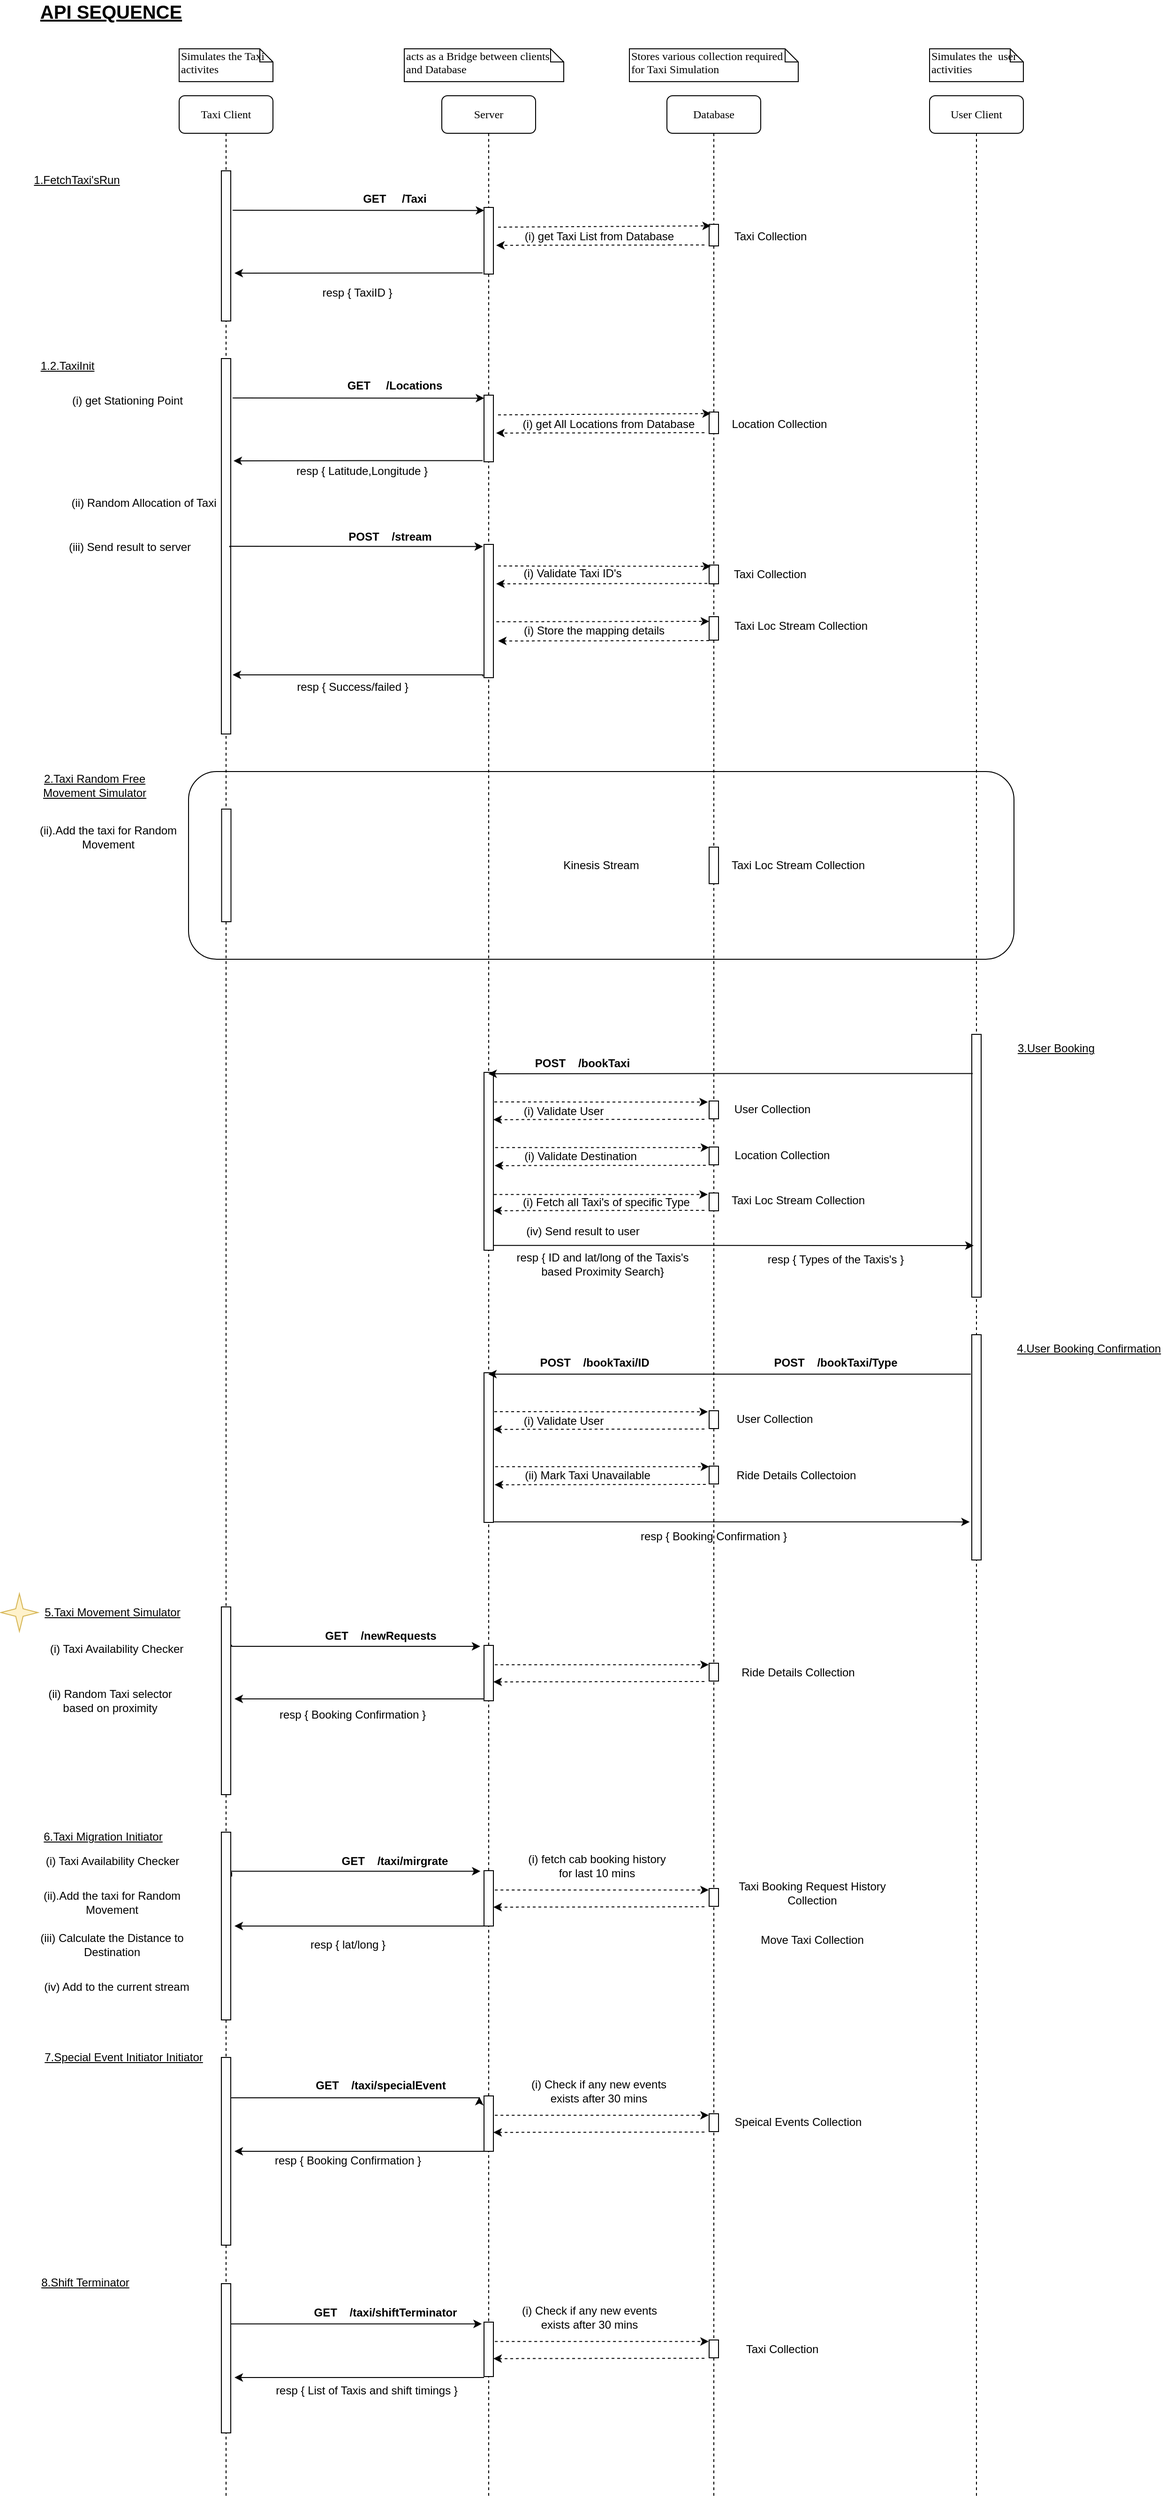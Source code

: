 <mxfile version="14.9.6" type="device"><diagram name="Page-1" id="13e1069c-82ec-6db2-03f1-153e76fe0fe0"><mxGraphModel dx="1753" dy="766" grid="1" gridSize="10" guides="1" tooltips="1" connect="1" arrows="1" fold="1" page="1" pageScale="1" pageWidth="1920" pageHeight="1200" background="none" math="0" shadow="0"><root><mxCell id="0"/><mxCell id="1" parent="0"/><mxCell id="StnTi1TBYFfnd7cMDcRf-30" value="Kinesis Stream" style="rounded=1;whiteSpace=wrap;html=1;" vertex="1" parent="1"><mxGeometry x="200" y="840" width="880" height="200" as="geometry"/></mxCell><mxCell id="7baba1c4bc27f4b0-2" value="Server" style="shape=umlLifeline;perimeter=lifelinePerimeter;whiteSpace=wrap;html=1;container=1;collapsible=0;recursiveResize=0;outlineConnect=0;rounded=1;shadow=0;comic=0;labelBackgroundColor=none;strokeWidth=1;fontFamily=Verdana;fontSize=12;align=center;" parent="1" vertex="1"><mxGeometry x="470" y="120" width="100" height="2560" as="geometry"/></mxCell><mxCell id="7baba1c4bc27f4b0-10" value="" style="html=1;points=[];perimeter=orthogonalPerimeter;rounded=0;shadow=0;comic=0;labelBackgroundColor=none;strokeWidth=1;fontFamily=Verdana;fontSize=12;align=center;" parent="7baba1c4bc27f4b0-2" vertex="1"><mxGeometry x="45" y="119" width="10" height="71" as="geometry"/></mxCell><mxCell id="7baba1c4bc27f4b0-3" value="User Client" style="shape=umlLifeline;perimeter=lifelinePerimeter;whiteSpace=wrap;html=1;container=1;collapsible=0;recursiveResize=0;outlineConnect=0;rounded=1;shadow=0;comic=0;labelBackgroundColor=none;strokeWidth=1;fontFamily=Verdana;fontSize=12;align=center;" parent="1" vertex="1"><mxGeometry x="990" y="120" width="100" height="2560" as="geometry"/></mxCell><mxCell id="7baba1c4bc27f4b0-13" value="" style="html=1;points=[];perimeter=orthogonalPerimeter;rounded=0;shadow=0;comic=0;labelBackgroundColor=none;strokeWidth=1;fontFamily=Verdana;fontSize=12;align=center;" parent="7baba1c4bc27f4b0-3" vertex="1"><mxGeometry x="45" y="1000" width="10" height="280" as="geometry"/></mxCell><mxCell id="7baba1c4bc27f4b0-8" value="Taxi Client" style="shape=umlLifeline;perimeter=lifelinePerimeter;whiteSpace=wrap;html=1;container=1;collapsible=0;recursiveResize=0;outlineConnect=0;rounded=1;shadow=0;comic=0;labelBackgroundColor=none;strokeWidth=1;fontFamily=Verdana;fontSize=12;align=center;" parent="1" vertex="1"><mxGeometry x="190" y="120" width="100" height="2560" as="geometry"/></mxCell><mxCell id="7baba1c4bc27f4b0-9" value="" style="html=1;points=[];perimeter=orthogonalPerimeter;rounded=0;shadow=0;comic=0;labelBackgroundColor=none;strokeWidth=1;fontFamily=Verdana;fontSize=12;align=center;" parent="7baba1c4bc27f4b0-8" vertex="1"><mxGeometry x="45" y="80" width="10" height="160" as="geometry"/></mxCell><mxCell id="tMMM_avJAQkE-YeCym6O-34" value="" style="html=1;points=[];perimeter=orthogonalPerimeter;rounded=0;shadow=0;comic=0;labelBackgroundColor=none;strokeWidth=1;fontFamily=Verdana;fontSize=12;align=center;" parent="7baba1c4bc27f4b0-8" vertex="1"><mxGeometry x="45" y="280" width="10" height="400" as="geometry"/></mxCell><mxCell id="7baba1c4bc27f4b0-40" value="Simulates the Taxi activites" style="shape=note;whiteSpace=wrap;html=1;size=14;verticalAlign=top;align=left;spacingTop=-6;rounded=0;shadow=0;comic=0;labelBackgroundColor=none;strokeWidth=1;fontFamily=Verdana;fontSize=12" parent="1" vertex="1"><mxGeometry x="190" y="70" width="100" height="35" as="geometry"/></mxCell><mxCell id="7baba1c4bc27f4b0-41" value="acts as a Bridge between clients and Database" style="shape=note;whiteSpace=wrap;html=1;size=14;verticalAlign=top;align=left;spacingTop=-6;rounded=0;shadow=0;comic=0;labelBackgroundColor=none;strokeWidth=1;fontFamily=Verdana;fontSize=12" parent="1" vertex="1"><mxGeometry x="430" y="70" width="170" height="35" as="geometry"/></mxCell><mxCell id="7baba1c4bc27f4b0-42" value="Simulates the&amp;nbsp; user activities" style="shape=note;whiteSpace=wrap;html=1;size=14;verticalAlign=top;align=left;spacingTop=-6;rounded=0;shadow=0;comic=0;labelBackgroundColor=none;strokeWidth=1;fontFamily=Verdana;fontSize=12" parent="1" vertex="1"><mxGeometry x="990" y="70" width="100" height="35" as="geometry"/></mxCell><mxCell id="tMMM_avJAQkE-YeCym6O-5" value="Database" style="shape=umlLifeline;perimeter=lifelinePerimeter;whiteSpace=wrap;html=1;container=1;collapsible=0;recursiveResize=0;outlineConnect=0;rounded=1;shadow=0;comic=0;labelBackgroundColor=none;strokeWidth=1;fontFamily=Verdana;fontSize=12;align=center;" parent="1" vertex="1"><mxGeometry x="710" y="120" width="100" height="2560" as="geometry"/></mxCell><mxCell id="tMMM_avJAQkE-YeCym6O-6" value="" style="html=1;points=[];perimeter=orthogonalPerimeter;rounded=0;shadow=0;comic=0;labelBackgroundColor=none;strokeWidth=1;fontFamily=Verdana;fontSize=12;align=center;" parent="tMMM_avJAQkE-YeCym6O-5" vertex="1"><mxGeometry x="45" y="137" width="10" height="23" as="geometry"/></mxCell><mxCell id="tMMM_avJAQkE-YeCym6O-7" value="Stores various collection required for Taxi Simulation" style="shape=note;whiteSpace=wrap;html=1;size=14;verticalAlign=top;align=left;spacingTop=-6;rounded=0;shadow=0;comic=0;labelBackgroundColor=none;strokeWidth=1;fontFamily=Verdana;fontSize=12" parent="1" vertex="1"><mxGeometry x="670" y="70" width="180" height="35" as="geometry"/></mxCell><mxCell id="tMMM_avJAQkE-YeCym6O-10" value="5.Taxi Movement Simulator" style="text;html=1;strokeColor=none;fillColor=none;align=center;verticalAlign=middle;whiteSpace=wrap;rounded=0;fontStyle=4" parent="1" vertex="1"><mxGeometry x="39.25" y="1721" width="160" height="30" as="geometry"/></mxCell><mxCell id="tMMM_avJAQkE-YeCym6O-11" value="3.User Booking" style="text;html=1;strokeColor=none;fillColor=none;align=center;verticalAlign=middle;whiteSpace=wrap;rounded=0;fontStyle=4" parent="1" vertex="1"><mxGeometry x="1080" y="1120" width="90" height="30" as="geometry"/></mxCell><mxCell id="tMMM_avJAQkE-YeCym6O-13" value="(ii).Add the taxi for Random Movement" style="text;html=1;strokeColor=none;fillColor=none;align=center;verticalAlign=middle;whiteSpace=wrap;rounded=0;" parent="1" vertex="1"><mxGeometry x="39.25" y="2030" width="158.5" height="30" as="geometry"/></mxCell><mxCell id="tMMM_avJAQkE-YeCym6O-14" value="6.Taxi Migration Initiator" style="text;html=1;strokeColor=none;fillColor=none;align=center;verticalAlign=middle;whiteSpace=wrap;rounded=0;fontStyle=4" parent="1" vertex="1"><mxGeometry x="29.37" y="1960" width="160" height="30" as="geometry"/></mxCell><mxCell id="tMMM_avJAQkE-YeCym6O-9" value="1.FetchTaxi'sRun" style="text;html=1;strokeColor=none;fillColor=none;align=center;verticalAlign=middle;whiteSpace=wrap;rounded=0;fontStyle=4" parent="1" vertex="1"><mxGeometry x="40.5" y="200" width="80" height="20" as="geometry"/></mxCell><mxCell id="tMMM_avJAQkE-YeCym6O-17" style="edgeStyle=orthogonalEdgeStyle;rounded=0;orthogonalLoop=1;jettySize=auto;html=1;entryX=0.02;entryY=0.043;entryDx=0;entryDy=0;entryPerimeter=0;" parent="1" edge="1"><mxGeometry relative="1" as="geometry"><mxPoint x="247" y="242" as="sourcePoint"/><mxPoint x="515.2" y="242.203" as="targetPoint"/><Array as="points"><mxPoint x="247" y="242"/></Array></mxGeometry></mxCell><mxCell id="tMMM_avJAQkE-YeCym6O-26" value="&lt;b&gt;GET&lt;/b&gt;&amp;nbsp; &amp;nbsp; &amp;nbsp;&lt;b&gt;/Taxi&lt;/b&gt;" style="text;html=1;strokeColor=none;fillColor=none;align=center;verticalAlign=middle;whiteSpace=wrap;rounded=0;dashed=1;" parent="1" vertex="1"><mxGeometry x="360" y="220" width="120" height="20" as="geometry"/></mxCell><mxCell id="tMMM_avJAQkE-YeCym6O-27" value="" style="endArrow=classic;html=1;entryX=0.18;entryY=0.07;entryDx=0;entryDy=0;entryPerimeter=0;dashed=1;" parent="1" target="tMMM_avJAQkE-YeCym6O-6" edge="1"><mxGeometry width="50" height="50" relative="1" as="geometry"><mxPoint x="530" y="260" as="sourcePoint"/><mxPoint x="550" y="224" as="targetPoint"/></mxGeometry></mxCell><mxCell id="tMMM_avJAQkE-YeCym6O-28" value="" style="endArrow=classic;html=1;dashed=1;entryX=1.3;entryY=0.671;entryDx=0;entryDy=0;entryPerimeter=0;" parent="1" edge="1"><mxGeometry width="50" height="50" relative="1" as="geometry"><mxPoint x="750" y="279" as="sourcePoint"/><mxPoint x="528" y="279.351" as="targetPoint"/></mxGeometry></mxCell><mxCell id="tMMM_avJAQkE-YeCym6O-29" style="edgeStyle=orthogonalEdgeStyle;rounded=0;orthogonalLoop=1;jettySize=auto;html=1;exitX=-0.14;exitY=0.982;exitDx=0;exitDy=0;exitPerimeter=0;" parent="1" source="7baba1c4bc27f4b0-10" edge="1"><mxGeometry relative="1" as="geometry"><mxPoint x="508" y="358" as="sourcePoint"/><mxPoint x="249" y="309" as="targetPoint"/><Array as="points"><mxPoint x="249" y="309"/></Array></mxGeometry></mxCell><mxCell id="tMMM_avJAQkE-YeCym6O-30" value="resp { TaxiID }" style="text;html=1;strokeColor=none;fillColor=none;align=center;verticalAlign=middle;whiteSpace=wrap;rounded=0;dashed=1;" parent="1" vertex="1"><mxGeometry x="310" y="320" width="140" height="20" as="geometry"/></mxCell><mxCell id="tMMM_avJAQkE-YeCym6O-31" value="(i) get Taxi List from Database" style="text;html=1;strokeColor=none;fillColor=none;align=center;verticalAlign=middle;whiteSpace=wrap;rounded=0;dashed=1;" parent="1" vertex="1"><mxGeometry x="552.5" y="260" width="170" height="20" as="geometry"/></mxCell><mxCell id="tMMM_avJAQkE-YeCym6O-32" value="Taxi Collection" style="text;html=1;strokeColor=none;fillColor=none;align=center;verticalAlign=middle;whiteSpace=wrap;rounded=0;dashed=1;" parent="1" vertex="1"><mxGeometry x="778" y="260" width="85" height="20" as="geometry"/></mxCell><mxCell id="tMMM_avJAQkE-YeCym6O-33" value="" style="html=1;points=[];perimeter=orthogonalPerimeter;rounded=0;shadow=0;comic=0;labelBackgroundColor=none;strokeWidth=1;fontFamily=Verdana;fontSize=12;align=center;fontStyle=0" parent="1" vertex="1"><mxGeometry x="515" y="439" width="10" height="71" as="geometry"/></mxCell><mxCell id="tMMM_avJAQkE-YeCym6O-35" value="" style="html=1;points=[];perimeter=orthogonalPerimeter;rounded=0;shadow=0;comic=0;labelBackgroundColor=none;strokeWidth=1;fontFamily=Verdana;fontSize=12;align=center;fontStyle=0" parent="1" vertex="1"><mxGeometry x="755" y="457" width="10" height="23" as="geometry"/></mxCell><mxCell id="tMMM_avJAQkE-YeCym6O-36" value="1.2.TaxiInit" style="text;html=1;strokeColor=none;fillColor=none;align=center;verticalAlign=middle;whiteSpace=wrap;rounded=0;fontStyle=4" parent="1" vertex="1"><mxGeometry x="40.5" y="400" width="60" height="15" as="geometry"/></mxCell><mxCell id="tMMM_avJAQkE-YeCym6O-37" style="edgeStyle=orthogonalEdgeStyle;rounded=0;orthogonalLoop=1;jettySize=auto;html=1;entryX=0.02;entryY=0.043;entryDx=0;entryDy=0;entryPerimeter=0;fontStyle=0" parent="1" edge="1"><mxGeometry relative="1" as="geometry"><mxPoint x="247" y="442" as="sourcePoint"/><mxPoint x="515.2" y="442.203" as="targetPoint"/><Array as="points"><mxPoint x="247" y="442"/></Array></mxGeometry></mxCell><mxCell id="tMMM_avJAQkE-YeCym6O-38" value="&lt;b&gt;GET&lt;/b&gt;&amp;nbsp; &amp;nbsp; &amp;nbsp;&lt;b&gt;/Locations&lt;/b&gt;" style="text;html=1;strokeColor=none;fillColor=none;align=center;verticalAlign=middle;whiteSpace=wrap;rounded=0;dashed=1;fontStyle=0" parent="1" vertex="1"><mxGeometry x="360" y="419" width="120" height="20" as="geometry"/></mxCell><mxCell id="tMMM_avJAQkE-YeCym6O-39" value="" style="endArrow=classic;html=1;entryX=0.18;entryY=0.07;entryDx=0;entryDy=0;entryPerimeter=0;dashed=1;fontStyle=0" parent="1" target="tMMM_avJAQkE-YeCym6O-35" edge="1"><mxGeometry width="50" height="50" relative="1" as="geometry"><mxPoint x="530" y="460" as="sourcePoint"/><mxPoint x="550" y="424" as="targetPoint"/></mxGeometry></mxCell><mxCell id="tMMM_avJAQkE-YeCym6O-40" value="" style="endArrow=classic;html=1;dashed=1;entryX=1.3;entryY=0.671;entryDx=0;entryDy=0;entryPerimeter=0;fontStyle=0" parent="1" edge="1"><mxGeometry width="50" height="50" relative="1" as="geometry"><mxPoint x="750" y="479" as="sourcePoint"/><mxPoint x="528.0" y="479.351" as="targetPoint"/></mxGeometry></mxCell><mxCell id="tMMM_avJAQkE-YeCym6O-41" style="edgeStyle=orthogonalEdgeStyle;rounded=0;orthogonalLoop=1;jettySize=auto;html=1;exitX=-0.14;exitY=0.982;exitDx=0;exitDy=0;exitPerimeter=0;fontStyle=0" parent="1" source="tMMM_avJAQkE-YeCym6O-33" edge="1"><mxGeometry relative="1" as="geometry"><mxPoint x="508" y="558" as="sourcePoint"/><mxPoint x="248" y="509" as="targetPoint"/><Array as="points"/></mxGeometry></mxCell><mxCell id="tMMM_avJAQkE-YeCym6O-42" value="resp { Latitude,Longitude }" style="text;html=1;strokeColor=none;fillColor=none;align=center;verticalAlign=middle;whiteSpace=wrap;rounded=0;dashed=1;fontStyle=0" parent="1" vertex="1"><mxGeometry x="310" y="510" width="150" height="20" as="geometry"/></mxCell><mxCell id="tMMM_avJAQkE-YeCym6O-43" value="(i) get All Locations from Database" style="text;html=1;strokeColor=none;fillColor=none;align=center;verticalAlign=middle;whiteSpace=wrap;rounded=0;dashed=1;fontStyle=0" parent="1" vertex="1"><mxGeometry x="552.5" y="460" width="190" height="20" as="geometry"/></mxCell><mxCell id="tMMM_avJAQkE-YeCym6O-44" value="Location Collection" style="text;html=1;strokeColor=none;fillColor=none;align=center;verticalAlign=middle;whiteSpace=wrap;rounded=0;dashed=1;" parent="1" vertex="1"><mxGeometry x="775" y="460" width="110" height="20" as="geometry"/></mxCell><mxCell id="tMMM_avJAQkE-YeCym6O-45" value="(i) get Stationing Point" style="text;html=1;strokeColor=none;fillColor=none;align=center;verticalAlign=middle;whiteSpace=wrap;rounded=0;" parent="1" vertex="1"><mxGeometry x="70.25" y="430" width="130" height="30" as="geometry"/></mxCell><mxCell id="tMMM_avJAQkE-YeCym6O-46" value="(ii) Random Allocation of Taxi" style="text;html=1;strokeColor=none;fillColor=none;align=center;verticalAlign=middle;whiteSpace=wrap;rounded=0;" parent="1" vertex="1"><mxGeometry x="70.25" y="538.5" width="165" height="30" as="geometry"/></mxCell><mxCell id="tMMM_avJAQkE-YeCym6O-47" value="(iii) Send result to server" style="text;html=1;strokeColor=none;fillColor=none;align=center;verticalAlign=middle;whiteSpace=wrap;rounded=0;" parent="1" vertex="1"><mxGeometry x="70.25" y="588.5" width="135.25" height="25" as="geometry"/></mxCell><mxCell id="tMMM_avJAQkE-YeCym6O-55" value="" style="html=1;points=[];perimeter=orthogonalPerimeter;rounded=0;shadow=0;comic=0;labelBackgroundColor=none;strokeWidth=1;fontFamily=Verdana;fontSize=12;align=center;fontStyle=0" parent="1" vertex="1"><mxGeometry x="515" y="598" width="10" height="142" as="geometry"/></mxCell><mxCell id="tMMM_avJAQkE-YeCym6O-56" value="" style="html=1;points=[];perimeter=orthogonalPerimeter;rounded=0;shadow=0;comic=0;labelBackgroundColor=none;strokeWidth=1;fontFamily=Verdana;fontSize=12;align=center;fontStyle=0" parent="1" vertex="1"><mxGeometry x="755" y="620" width="10" height="20" as="geometry"/></mxCell><mxCell id="tMMM_avJAQkE-YeCym6O-57" style="edgeStyle=orthogonalEdgeStyle;rounded=0;orthogonalLoop=1;jettySize=auto;html=1;entryX=-0.11;entryY=0.016;entryDx=0;entryDy=0;entryPerimeter=0;fontStyle=0;" parent="1" target="tMMM_avJAQkE-YeCym6O-55" edge="1"><mxGeometry relative="1" as="geometry"><mxPoint x="244" y="601" as="sourcePoint"/><mxPoint x="525.2" y="582.203" as="targetPoint"/><Array as="points"><mxPoint x="257" y="600"/><mxPoint x="514" y="600"/></Array></mxGeometry></mxCell><mxCell id="tMMM_avJAQkE-YeCym6O-58" value="&lt;b&gt;POST&lt;/b&gt;&amp;nbsp; &amp;nbsp;&amp;nbsp;&lt;b&gt;/stream&lt;/b&gt;" style="text;html=1;strokeColor=none;fillColor=none;align=center;verticalAlign=middle;whiteSpace=wrap;rounded=0;dashed=1;fontStyle=0" parent="1" vertex="1"><mxGeometry x="350" y="580" width="130" height="20" as="geometry"/></mxCell><mxCell id="tMMM_avJAQkE-YeCym6O-59" value="" style="endArrow=classic;html=1;entryX=0.18;entryY=0.07;entryDx=0;entryDy=0;entryPerimeter=0;dashed=1;fontStyle=0" parent="1" target="tMMM_avJAQkE-YeCym6O-56" edge="1"><mxGeometry width="50" height="50" relative="1" as="geometry"><mxPoint x="530" y="621" as="sourcePoint"/><mxPoint x="550" y="587" as="targetPoint"/></mxGeometry></mxCell><mxCell id="tMMM_avJAQkE-YeCym6O-60" value="" style="endArrow=classic;html=1;dashed=1;fontStyle=0" parent="1" edge="1"><mxGeometry width="50" height="50" relative="1" as="geometry"><mxPoint x="753" y="639.65" as="sourcePoint"/><mxPoint x="528" y="640" as="targetPoint"/></mxGeometry></mxCell><mxCell id="tMMM_avJAQkE-YeCym6O-62" value="resp { Success/failed }" style="text;html=1;strokeColor=none;fillColor=none;align=center;verticalAlign=middle;whiteSpace=wrap;rounded=0;dashed=1;fontStyle=0" parent="1" vertex="1"><mxGeometry x="310" y="740" width="130" height="20" as="geometry"/></mxCell><mxCell id="tMMM_avJAQkE-YeCym6O-63" value="(i) Validate Taxi ID's" style="text;html=1;strokeColor=none;fillColor=none;align=center;verticalAlign=middle;whiteSpace=wrap;rounded=0;dashed=1;fontStyle=0" parent="1" vertex="1"><mxGeometry x="552.5" y="620" width="112.5" height="18.5" as="geometry"/></mxCell><mxCell id="tMMM_avJAQkE-YeCym6O-65" style="edgeStyle=orthogonalEdgeStyle;rounded=0;orthogonalLoop=1;jettySize=auto;html=1;fontStyle=0;exitX=-0.131;exitY=0.99;exitDx=0;exitDy=0;exitPerimeter=0;" parent="1" source="tMMM_avJAQkE-YeCym6O-55" edge="1"><mxGeometry relative="1" as="geometry"><mxPoint x="254.19" y="609.5" as="sourcePoint"/><mxPoint x="247" y="737" as="targetPoint"/><Array as="points"><mxPoint x="514" y="737"/></Array></mxGeometry></mxCell><mxCell id="tMMM_avJAQkE-YeCym6O-66" value="Taxi Collection" style="text;html=1;strokeColor=none;fillColor=none;align=center;verticalAlign=middle;whiteSpace=wrap;rounded=0;dashed=1;" parent="1" vertex="1"><mxGeometry x="775" y="620" width="90" height="20" as="geometry"/></mxCell><mxCell id="tMMM_avJAQkE-YeCym6O-67" value="(i) Store the mapping details" style="text;html=1;strokeColor=none;fillColor=none;align=center;verticalAlign=middle;whiteSpace=wrap;rounded=0;dashed=1;fontStyle=0" parent="1" vertex="1"><mxGeometry x="555" y="680.5" width="155" height="18.5" as="geometry"/></mxCell><mxCell id="tMMM_avJAQkE-YeCym6O-68" value="" style="endArrow=classic;html=1;entryX=0.18;entryY=0.07;entryDx=0;entryDy=0;entryPerimeter=0;dashed=1;fontStyle=0" parent="1" edge="1"><mxGeometry width="50" height="50" relative="1" as="geometry"><mxPoint x="528.2" y="680.4" as="sourcePoint"/><mxPoint x="755.0" y="680.0" as="targetPoint"/></mxGeometry></mxCell><mxCell id="tMMM_avJAQkE-YeCym6O-69" value="" style="endArrow=classic;html=1;dashed=1;fontStyle=0" parent="1" edge="1"><mxGeometry width="50" height="50" relative="1" as="geometry"><mxPoint x="755" y="700.52" as="sourcePoint"/><mxPoint x="530" y="700.87" as="targetPoint"/></mxGeometry></mxCell><mxCell id="tMMM_avJAQkE-YeCym6O-70" value="" style="html=1;points=[];perimeter=orthogonalPerimeter;rounded=0;shadow=0;comic=0;labelBackgroundColor=none;strokeWidth=1;fontFamily=Verdana;fontSize=12;align=center;" parent="1" vertex="1"><mxGeometry x="515" y="1160.5" width="10" height="189.5" as="geometry"/></mxCell><mxCell id="tMMM_avJAQkE-YeCym6O-71" value="" style="html=1;points=[];perimeter=orthogonalPerimeter;rounded=0;shadow=0;comic=0;labelBackgroundColor=none;strokeWidth=1;fontFamily=Verdana;fontSize=12;align=center;" parent="1" vertex="1"><mxGeometry x="755" y="1191" width="10" height="19" as="geometry"/></mxCell><mxCell id="tMMM_avJAQkE-YeCym6O-74" style="edgeStyle=orthogonalEdgeStyle;rounded=0;orthogonalLoop=1;jettySize=auto;html=1;exitX=0.1;exitY=0.149;exitDx=0;exitDy=0;exitPerimeter=0;" parent="1" source="7baba1c4bc27f4b0-13" edge="1"><mxGeometry relative="1" as="geometry"><mxPoint x="197" y="1223" as="sourcePoint"/><mxPoint x="519.667" y="1162" as="targetPoint"/><Array as="points"/></mxGeometry></mxCell><mxCell id="tMMM_avJAQkE-YeCym6O-78" style="edgeStyle=orthogonalEdgeStyle;rounded=0;orthogonalLoop=1;jettySize=auto;html=1;exitX=0.98;exitY=0.991;exitDx=0;exitDy=0;exitPerimeter=0;" parent="1" edge="1"><mxGeometry relative="1" as="geometry"><mxPoint x="524.8" y="1344.845" as="sourcePoint"/><mxPoint x="1037" y="1345" as="targetPoint"/><Array as="points"><mxPoint x="1037" y="1345"/></Array></mxGeometry></mxCell><mxCell id="tMMM_avJAQkE-YeCym6O-81" value="User Collection" style="text;html=1;strokeColor=none;fillColor=none;align=center;verticalAlign=middle;whiteSpace=wrap;rounded=0;dashed=1;" parent="1" vertex="1"><mxGeometry x="775" y="1189.5" width="95" height="20.5" as="geometry"/></mxCell><mxCell id="tMMM_avJAQkE-YeCym6O-82" value="&lt;b&gt;POST&lt;/b&gt;&amp;nbsp; &amp;nbsp; &lt;b&gt;/bookTaxi&lt;/b&gt;" style="text;html=1;strokeColor=none;align=center;verticalAlign=middle;whiteSpace=wrap;rounded=0;dashed=1;fontStyle=0;" parent="1" vertex="1"><mxGeometry x="561.25" y="1140.5" width="117.5" height="20" as="geometry"/></mxCell><mxCell id="tMMM_avJAQkE-YeCym6O-83" value="(i) Validate User" style="text;html=1;strokeColor=none;fillColor=none;align=center;verticalAlign=middle;whiteSpace=wrap;rounded=0;" parent="1" vertex="1"><mxGeometry x="555" y="1191" width="90" height="21" as="geometry"/></mxCell><mxCell id="tMMM_avJAQkE-YeCym6O-84" value="" style="endArrow=classic;html=1;dashed=1;fontStyle=0;entryX=-0.14;entryY=0.062;entryDx=0;entryDy=0;entryPerimeter=0;" parent="1" target="tMMM_avJAQkE-YeCym6O-71" edge="1"><mxGeometry width="50" height="50" relative="1" as="geometry"><mxPoint x="526" y="1192" as="sourcePoint"/><mxPoint x="750" y="1196" as="targetPoint"/></mxGeometry></mxCell><mxCell id="tMMM_avJAQkE-YeCym6O-85" value="" style="endArrow=classic;html=1;dashed=1;fontStyle=0" parent="1" edge="1"><mxGeometry width="50" height="50" relative="1" as="geometry"><mxPoint x="750" y="1210.5" as="sourcePoint"/><mxPoint x="525" y="1210.85" as="targetPoint"/></mxGeometry></mxCell><mxCell id="tMMM_avJAQkE-YeCym6O-86" value="(i) Validate Destination" style="text;html=1;strokeColor=none;fillColor=none;align=center;verticalAlign=middle;whiteSpace=wrap;rounded=0;" parent="1" vertex="1"><mxGeometry x="552.5" y="1240" width="130" height="20" as="geometry"/></mxCell><mxCell id="tMMM_avJAQkE-YeCym6O-87" value="" style="endArrow=classic;html=1;dashed=1;fontStyle=0;exitX=1.06;exitY=0.289;exitDx=0;exitDy=0;exitPerimeter=0;entryX=-0.14;entryY=0.062;entryDx=0;entryDy=0;entryPerimeter=0;" parent="1" edge="1"><mxGeometry width="50" height="50" relative="1" as="geometry"><mxPoint x="527.0" y="1240.595" as="sourcePoint"/><mxPoint x="755.0" y="1240.58" as="targetPoint"/></mxGeometry></mxCell><mxCell id="tMMM_avJAQkE-YeCym6O-88" value="" style="endArrow=classic;html=1;dashed=1;fontStyle=0" parent="1" edge="1"><mxGeometry width="50" height="50" relative="1" as="geometry"><mxPoint x="751.4" y="1259.5" as="sourcePoint"/><mxPoint x="526.4" y="1259.85" as="targetPoint"/></mxGeometry></mxCell><mxCell id="tMMM_avJAQkE-YeCym6O-89" value="(i) Fetch all Taxi's of specific Type" style="text;html=1;strokeColor=none;fillColor=none;align=center;verticalAlign=middle;whiteSpace=wrap;rounded=0;" parent="1" vertex="1"><mxGeometry x="552.5" y="1289" width="185" height="20" as="geometry"/></mxCell><mxCell id="tMMM_avJAQkE-YeCym6O-90" value="" style="endArrow=classic;html=1;dashed=1;fontStyle=0;exitX=1.06;exitY=0.289;exitDx=0;exitDy=0;exitPerimeter=0;entryX=-0.14;entryY=0.062;entryDx=0;entryDy=0;entryPerimeter=0;" parent="1" edge="1"><mxGeometry width="50" height="50" relative="1" as="geometry"><mxPoint x="525.6" y="1290.595" as="sourcePoint"/><mxPoint x="753.6" y="1290.58" as="targetPoint"/></mxGeometry></mxCell><mxCell id="tMMM_avJAQkE-YeCym6O-91" value="" style="endArrow=classic;html=1;dashed=1;fontStyle=0" parent="1" edge="1"><mxGeometry width="50" height="50" relative="1" as="geometry"><mxPoint x="750" y="1307.5" as="sourcePoint"/><mxPoint x="525" y="1307.85" as="targetPoint"/></mxGeometry></mxCell><mxCell id="tMMM_avJAQkE-YeCym6O-92" value="" style="html=1;points=[];perimeter=orthogonalPerimeter;rounded=0;shadow=0;comic=0;labelBackgroundColor=none;strokeWidth=1;fontFamily=Verdana;fontSize=12;align=center;" parent="1" vertex="1"><mxGeometry x="755" y="1240" width="10" height="19" as="geometry"/></mxCell><mxCell id="tMMM_avJAQkE-YeCym6O-93" value="" style="html=1;points=[];perimeter=orthogonalPerimeter;rounded=0;shadow=0;comic=0;labelBackgroundColor=none;strokeWidth=1;fontFamily=Verdana;fontSize=12;align=center;" parent="1" vertex="1"><mxGeometry x="755" y="1289" width="10" height="19" as="geometry"/></mxCell><mxCell id="tMMM_avJAQkE-YeCym6O-95" value="" style="html=1;points=[];perimeter=orthogonalPerimeter;rounded=0;shadow=0;comic=0;labelBackgroundColor=none;strokeWidth=1;fontFamily=Verdana;fontSize=12;align=center;fontStyle=0" parent="1" vertex="1"><mxGeometry x="755" y="675" width="10" height="25" as="geometry"/></mxCell><mxCell id="tMMM_avJAQkE-YeCym6O-96" value="Taxi Loc Stream Collection" style="text;html=1;strokeColor=none;fillColor=none;align=center;verticalAlign=middle;whiteSpace=wrap;rounded=0;dashed=1;" parent="1" vertex="1"><mxGeometry x="778" y="675" width="150" height="20" as="geometry"/></mxCell><mxCell id="tMMM_avJAQkE-YeCym6O-97" value="Taxi Loc Stream Collection" style="text;html=1;strokeColor=none;fillColor=none;align=center;verticalAlign=middle;whiteSpace=wrap;rounded=0;dashed=1;" parent="1" vertex="1"><mxGeometry x="775" y="1287" width="150" height="20" as="geometry"/></mxCell><mxCell id="tMMM_avJAQkE-YeCym6O-98" value="(iv) Send result to user" style="text;html=1;strokeColor=none;fillColor=none;align=center;verticalAlign=middle;whiteSpace=wrap;rounded=0;" parent="1" vertex="1"><mxGeometry x="552.5" y="1320" width="135" height="20" as="geometry"/></mxCell><mxCell id="tMMM_avJAQkE-YeCym6O-100" value="resp { Types of the Taxis's }" style="text;html=1;strokeColor=none;fillColor=none;align=center;verticalAlign=middle;whiteSpace=wrap;rounded=0;dashed=1;fontStyle=0" parent="1" vertex="1"><mxGeometry x="810" y="1350" width="160" height="20" as="geometry"/></mxCell><mxCell id="tMMM_avJAQkE-YeCym6O-101" value="" style="html=1;points=[];perimeter=orthogonalPerimeter;rounded=0;shadow=0;comic=0;labelBackgroundColor=none;strokeWidth=1;fontFamily=Verdana;fontSize=12;align=center;" parent="1" vertex="1"><mxGeometry x="1035" y="1440" width="10" height="240" as="geometry"/></mxCell><mxCell id="tMMM_avJAQkE-YeCym6O-102" value="&lt;u&gt;4.User Booking Confirmation&lt;/u&gt;" style="text;html=1;strokeColor=none;fillColor=none;align=center;verticalAlign=middle;whiteSpace=wrap;rounded=0;" parent="1" vertex="1"><mxGeometry x="1080" y="1440" width="160" height="30" as="geometry"/></mxCell><mxCell id="tMMM_avJAQkE-YeCym6O-103" value="" style="html=1;points=[];perimeter=orthogonalPerimeter;rounded=0;shadow=0;comic=0;labelBackgroundColor=none;strokeWidth=1;fontFamily=Verdana;fontSize=12;align=center;" parent="1" vertex="1"><mxGeometry x="515" y="1480.5" width="10" height="159.5" as="geometry"/></mxCell><mxCell id="tMMM_avJAQkE-YeCym6O-104" value="" style="html=1;points=[];perimeter=orthogonalPerimeter;rounded=0;shadow=0;comic=0;labelBackgroundColor=none;strokeWidth=1;fontFamily=Verdana;fontSize=12;align=center;" parent="1" vertex="1"><mxGeometry x="755" y="1521" width="10" height="19" as="geometry"/></mxCell><mxCell id="tMMM_avJAQkE-YeCym6O-105" style="edgeStyle=orthogonalEdgeStyle;rounded=0;orthogonalLoop=1;jettySize=auto;html=1;" parent="1" edge="1"><mxGeometry relative="1" as="geometry"><mxPoint x="1034" y="1482" as="sourcePoint"/><mxPoint x="519.5" y="1482" as="targetPoint"/><Array as="points"><mxPoint x="1034" y="1482"/></Array></mxGeometry></mxCell><mxCell id="tMMM_avJAQkE-YeCym6O-106" style="edgeStyle=orthogonalEdgeStyle;rounded=0;orthogonalLoop=1;jettySize=auto;html=1;exitX=1.094;exitY=0.202;exitDx=0;exitDy=0;exitPerimeter=0;" parent="1" source="tMMM_avJAQkE-YeCym6O-126" edge="1"><mxGeometry relative="1" as="geometry"><mxPoint x="360" y="1670" as="sourcePoint"/><mxPoint x="511" y="1772" as="targetPoint"/><Array as="points"><mxPoint x="246" y="1772"/></Array></mxGeometry></mxCell><mxCell id="tMMM_avJAQkE-YeCym6O-107" value="User Collection" style="text;html=1;strokeColor=none;fillColor=none;align=center;verticalAlign=middle;whiteSpace=wrap;rounded=0;dashed=1;" parent="1" vertex="1"><mxGeometry x="775" y="1520" width="100" height="20" as="geometry"/></mxCell><mxCell id="tMMM_avJAQkE-YeCym6O-108" value="&lt;b&gt;POST&lt;/b&gt;&amp;nbsp; &amp;nbsp; &lt;b&gt;/bookTaxi/ID&lt;/b&gt;" style="text;html=1;strokeColor=none;fillColor=none;align=center;verticalAlign=middle;whiteSpace=wrap;rounded=0;dashed=1;fontStyle=0" parent="1" vertex="1"><mxGeometry x="562.5" y="1460" width="140" height="20" as="geometry"/></mxCell><mxCell id="tMMM_avJAQkE-YeCym6O-109" value="(i) Validate User" style="text;html=1;strokeColor=none;fillColor=none;align=center;verticalAlign=middle;whiteSpace=wrap;rounded=0;" parent="1" vertex="1"><mxGeometry x="555" y="1521" width="90" height="21" as="geometry"/></mxCell><mxCell id="tMMM_avJAQkE-YeCym6O-110" value="" style="endArrow=classic;html=1;dashed=1;fontStyle=0;entryX=-0.14;entryY=0.062;entryDx=0;entryDy=0;entryPerimeter=0;" parent="1" target="tMMM_avJAQkE-YeCym6O-104" edge="1"><mxGeometry width="50" height="50" relative="1" as="geometry"><mxPoint x="526" y="1522" as="sourcePoint"/><mxPoint x="750" y="1526" as="targetPoint"/></mxGeometry></mxCell><mxCell id="tMMM_avJAQkE-YeCym6O-111" value="" style="endArrow=classic;html=1;dashed=1;fontStyle=0" parent="1" edge="1"><mxGeometry width="50" height="50" relative="1" as="geometry"><mxPoint x="750" y="1540.5" as="sourcePoint"/><mxPoint x="525" y="1540.85" as="targetPoint"/></mxGeometry></mxCell><mxCell id="tMMM_avJAQkE-YeCym6O-112" value="(ii) Mark Taxi Unavailable" style="text;html=1;strokeColor=none;fillColor=none;align=center;verticalAlign=middle;whiteSpace=wrap;rounded=0;" parent="1" vertex="1"><mxGeometry x="555" y="1580" width="141.4" height="20" as="geometry"/></mxCell><mxCell id="tMMM_avJAQkE-YeCym6O-113" value="" style="endArrow=classic;html=1;dashed=1;fontStyle=0;exitX=1.06;exitY=0.289;exitDx=0;exitDy=0;exitPerimeter=0;entryX=-0.14;entryY=0.062;entryDx=0;entryDy=0;entryPerimeter=0;" parent="1" edge="1"><mxGeometry width="50" height="50" relative="1" as="geometry"><mxPoint x="527" y="1580.595" as="sourcePoint"/><mxPoint x="755" y="1580.58" as="targetPoint"/></mxGeometry></mxCell><mxCell id="tMMM_avJAQkE-YeCym6O-114" value="" style="endArrow=classic;html=1;dashed=1;fontStyle=0" parent="1" edge="1"><mxGeometry width="50" height="50" relative="1" as="geometry"><mxPoint x="751.4" y="1599.5" as="sourcePoint"/><mxPoint x="526.4" y="1599.85" as="targetPoint"/></mxGeometry></mxCell><mxCell id="tMMM_avJAQkE-YeCym6O-116" value="" style="endArrow=classic;html=1;dashed=1;fontStyle=0;exitX=1.06;exitY=0.289;exitDx=0;exitDy=0;exitPerimeter=0;entryX=-0.14;entryY=0.062;entryDx=0;entryDy=0;entryPerimeter=0;" parent="1" edge="1"><mxGeometry width="50" height="50" relative="1" as="geometry"><mxPoint x="526.6" y="1791.595" as="sourcePoint"/><mxPoint x="754.6" y="1791.58" as="targetPoint"/></mxGeometry></mxCell><mxCell id="tMMM_avJAQkE-YeCym6O-117" value="" style="endArrow=classic;html=1;dashed=1;fontStyle=0" parent="1" edge="1"><mxGeometry width="50" height="50" relative="1" as="geometry"><mxPoint x="750" y="1809.5" as="sourcePoint"/><mxPoint x="525" y="1809.85" as="targetPoint"/></mxGeometry></mxCell><mxCell id="tMMM_avJAQkE-YeCym6O-118" value="" style="html=1;points=[];perimeter=orthogonalPerimeter;rounded=0;shadow=0;comic=0;labelBackgroundColor=none;strokeWidth=1;fontFamily=Verdana;fontSize=12;align=center;" parent="1" vertex="1"><mxGeometry x="755" y="1580" width="10" height="19" as="geometry"/></mxCell><mxCell id="tMMM_avJAQkE-YeCym6O-119" value="" style="html=1;points=[];perimeter=orthogonalPerimeter;rounded=0;shadow=0;comic=0;labelBackgroundColor=none;strokeWidth=1;fontFamily=Verdana;fontSize=12;align=center;" parent="1" vertex="1"><mxGeometry x="755" y="1790" width="10" height="19" as="geometry"/></mxCell><mxCell id="tMMM_avJAQkE-YeCym6O-122" value="(i) Taxi Availability Checker" style="text;html=1;strokeColor=none;fillColor=none;align=center;verticalAlign=middle;whiteSpace=wrap;rounded=0;" parent="1" vertex="1"><mxGeometry x="40.5" y="1760" width="165" height="30" as="geometry"/></mxCell><mxCell id="tMMM_avJAQkE-YeCym6O-124" style="edgeStyle=orthogonalEdgeStyle;rounded=0;orthogonalLoop=1;jettySize=auto;html=1;exitX=1.06;exitY=0.996;exitDx=0;exitDy=0;exitPerimeter=0;entryX=-0.22;entryY=0.831;entryDx=0;entryDy=0;entryPerimeter=0;" parent="1" source="tMMM_avJAQkE-YeCym6O-103" target="tMMM_avJAQkE-YeCym6O-101" edge="1"><mxGeometry relative="1" as="geometry"><mxPoint x="1035" y="1660" as="sourcePoint"/><mxPoint x="960" y="1660" as="targetPoint"/><Array as="points"><mxPoint x="920" y="1639"/><mxPoint x="920" y="1639"/></Array></mxGeometry></mxCell><mxCell id="tMMM_avJAQkE-YeCym6O-125" value="" style="html=1;points=[];perimeter=orthogonalPerimeter;rounded=0;shadow=0;comic=0;labelBackgroundColor=none;strokeWidth=1;fontFamily=Verdana;fontSize=12;align=center;" parent="1" vertex="1"><mxGeometry x="515" y="1771" width="10" height="59" as="geometry"/></mxCell><mxCell id="tMMM_avJAQkE-YeCym6O-126" value="" style="html=1;points=[];perimeter=orthogonalPerimeter;rounded=0;shadow=0;comic=0;labelBackgroundColor=none;strokeWidth=1;fontFamily=Verdana;fontSize=12;align=center;" parent="1" vertex="1"><mxGeometry x="235" y="1730" width="10" height="200" as="geometry"/></mxCell><mxCell id="tMMM_avJAQkE-YeCym6O-127" value="&lt;b&gt;GET&lt;/b&gt;&amp;nbsp; &amp;nbsp; &lt;b&gt;/newRequests&lt;/b&gt;" style="text;html=1;strokeColor=none;fillColor=none;align=center;verticalAlign=middle;whiteSpace=wrap;rounded=0;dashed=1;fontStyle=0" parent="1" vertex="1"><mxGeometry x="330" y="1751" width="150" height="20" as="geometry"/></mxCell><mxCell id="tMMM_avJAQkE-YeCym6O-128" value="Ride Details Collection" style="text;html=1;strokeColor=none;fillColor=none;align=center;verticalAlign=middle;whiteSpace=wrap;rounded=0;dashed=1;" parent="1" vertex="1"><mxGeometry x="780" y="1789.5" width="140" height="20" as="geometry"/></mxCell><mxCell id="tMMM_avJAQkE-YeCym6O-129" style="edgeStyle=orthogonalEdgeStyle;rounded=0;orthogonalLoop=1;jettySize=auto;html=1;exitX=0.98;exitY=0.257;exitDx=0;exitDy=0;exitPerimeter=0;" parent="1" edge="1"><mxGeometry relative="1" as="geometry"><mxPoint x="515.0" y="1828" as="sourcePoint"/><mxPoint x="249" y="1828" as="targetPoint"/><Array as="points"><mxPoint x="248.8" y="1828.81"/></Array></mxGeometry></mxCell><mxCell id="tMMM_avJAQkE-YeCym6O-130" value="resp { Booking Confirmation }" style="text;html=1;strokeColor=none;fillColor=none;align=center;verticalAlign=middle;whiteSpace=wrap;rounded=0;dashed=1;fontStyle=0" parent="1" vertex="1"><mxGeometry x="680" y="1640" width="160" height="30" as="geometry"/></mxCell><mxCell id="tMMM_avJAQkE-YeCym6O-131" value="resp { Booking Confirmation }" style="text;html=1;strokeColor=none;fillColor=none;align=center;verticalAlign=middle;whiteSpace=wrap;rounded=0;dashed=1;fontStyle=0" parent="1" vertex="1"><mxGeometry x="295" y="1830" width="160" height="30" as="geometry"/></mxCell><mxCell id="tMMM_avJAQkE-YeCym6O-133" style="edgeStyle=orthogonalEdgeStyle;rounded=0;orthogonalLoop=1;jettySize=auto;html=1;entryX=-0.38;entryY=0.01;entryDx=0;entryDy=0;entryPerimeter=0;exitX=1.1;exitY=0.236;exitDx=0;exitDy=0;exitPerimeter=0;" parent="1" source="tMMM_avJAQkE-YeCym6O-138" target="tMMM_avJAQkE-YeCym6O-137" edge="1"><mxGeometry relative="1" as="geometry"><mxPoint x="360" y="1910" as="sourcePoint"/><mxPoint x="506.8" y="1968.72" as="targetPoint"/><Array as="points"><mxPoint x="246" y="2013"/><mxPoint x="245" y="2013"/><mxPoint x="245" y="2012"/></Array></mxGeometry></mxCell><mxCell id="tMMM_avJAQkE-YeCym6O-134" value="" style="endArrow=classic;html=1;dashed=1;fontStyle=0;exitX=1.06;exitY=0.289;exitDx=0;exitDy=0;exitPerimeter=0;entryX=-0.14;entryY=0.062;entryDx=0;entryDy=0;entryPerimeter=0;" parent="1" edge="1"><mxGeometry width="50" height="50" relative="1" as="geometry"><mxPoint x="526.6" y="2031.595" as="sourcePoint"/><mxPoint x="754.6" y="2031.58" as="targetPoint"/></mxGeometry></mxCell><mxCell id="tMMM_avJAQkE-YeCym6O-135" value="" style="endArrow=classic;html=1;dashed=1;fontStyle=0" parent="1" edge="1"><mxGeometry width="50" height="50" relative="1" as="geometry"><mxPoint x="750" y="2049.5" as="sourcePoint"/><mxPoint x="525" y="2049.85" as="targetPoint"/></mxGeometry></mxCell><mxCell id="tMMM_avJAQkE-YeCym6O-136" value="" style="html=1;points=[];perimeter=orthogonalPerimeter;rounded=0;shadow=0;comic=0;labelBackgroundColor=none;strokeWidth=1;fontFamily=Verdana;fontSize=12;align=center;" parent="1" vertex="1"><mxGeometry x="755" y="2030" width="10" height="19" as="geometry"/></mxCell><mxCell id="tMMM_avJAQkE-YeCym6O-137" value="" style="html=1;points=[];perimeter=orthogonalPerimeter;rounded=0;shadow=0;comic=0;labelBackgroundColor=none;strokeWidth=1;fontFamily=Verdana;fontSize=12;align=center;" parent="1" vertex="1"><mxGeometry x="515" y="2011" width="10" height="59" as="geometry"/></mxCell><mxCell id="tMMM_avJAQkE-YeCym6O-138" value="" style="html=1;points=[];perimeter=orthogonalPerimeter;rounded=0;shadow=0;comic=0;labelBackgroundColor=none;strokeWidth=1;fontFamily=Verdana;fontSize=12;align=center;" parent="1" vertex="1"><mxGeometry x="235" y="1970" width="10" height="200" as="geometry"/></mxCell><mxCell id="tMMM_avJAQkE-YeCym6O-139" value="&lt;b&gt;GET&lt;/b&gt;&amp;nbsp; &amp;nbsp; &lt;b&gt;/taxi/mirgrate&lt;/b&gt;" style="text;html=1;strokeColor=none;fillColor=none;align=center;verticalAlign=middle;whiteSpace=wrap;rounded=0;dashed=1;fontStyle=0" parent="1" vertex="1"><mxGeometry x="360" y="1991" width="120" height="20" as="geometry"/></mxCell><mxCell id="tMMM_avJAQkE-YeCym6O-140" style="edgeStyle=orthogonalEdgeStyle;rounded=0;orthogonalLoop=1;jettySize=auto;html=1;exitX=0.98;exitY=0.257;exitDx=0;exitDy=0;exitPerimeter=0;" parent="1" edge="1"><mxGeometry relative="1" as="geometry"><mxPoint x="515" y="2070" as="sourcePoint"/><mxPoint x="249" y="2070" as="targetPoint"/><Array as="points"><mxPoint x="248.8" y="2070.81"/></Array></mxGeometry></mxCell><mxCell id="tMMM_avJAQkE-YeCym6O-141" value="resp { lat/long }" style="text;html=1;strokeColor=none;fillColor=none;align=center;verticalAlign=middle;whiteSpace=wrap;rounded=0;dashed=1;fontStyle=0" parent="1" vertex="1"><mxGeometry x="290" y="2080" width="160" height="20" as="geometry"/></mxCell><mxCell id="tMMM_avJAQkE-YeCym6O-142" value="(iii) Calculate the Distance to Destination" style="text;html=1;strokeColor=none;fillColor=none;align=center;verticalAlign=middle;whiteSpace=wrap;rounded=0;" parent="1" vertex="1"><mxGeometry x="41.31" y="2075.25" width="155" height="30" as="geometry"/></mxCell><mxCell id="tMMM_avJAQkE-YeCym6O-143" value="(iv) Add to the current stream" style="text;html=1;strokeColor=none;fillColor=none;align=center;verticalAlign=middle;whiteSpace=wrap;rounded=0;" parent="1" vertex="1"><mxGeometry x="40.5" y="2120" width="165" height="30" as="geometry"/></mxCell><mxCell id="tMMM_avJAQkE-YeCym6O-144" value="Taxi Booking Request History Collection" style="text;html=1;strokeColor=none;fillColor=none;align=center;verticalAlign=middle;whiteSpace=wrap;rounded=0;dashed=1;" parent="1" vertex="1"><mxGeometry x="780" y="2020" width="170" height="29.5" as="geometry"/></mxCell><mxCell id="tMMM_avJAQkE-YeCym6O-145" value="7.Special Event Initiator Initiator" style="text;html=1;strokeColor=none;fillColor=none;align=center;verticalAlign=middle;whiteSpace=wrap;rounded=0;fontStyle=4" parent="1" vertex="1"><mxGeometry x="40.5" y="2200" width="180" height="20" as="geometry"/></mxCell><mxCell id="tMMM_avJAQkE-YeCym6O-146" style="edgeStyle=orthogonalEdgeStyle;rounded=0;orthogonalLoop=1;jettySize=auto;html=1;" parent="1" edge="1"><mxGeometry relative="1" as="geometry"><mxPoint x="245" y="2252" as="sourcePoint"/><mxPoint x="510" y="2252" as="targetPoint"/><Array as="points"><mxPoint x="510" y="2253"/><mxPoint x="510" y="2252"/></Array></mxGeometry></mxCell><mxCell id="tMMM_avJAQkE-YeCym6O-147" value="" style="endArrow=classic;html=1;dashed=1;fontStyle=0;exitX=1.06;exitY=0.289;exitDx=0;exitDy=0;exitPerimeter=0;entryX=-0.14;entryY=0.062;entryDx=0;entryDy=0;entryPerimeter=0;" parent="1" edge="1"><mxGeometry width="50" height="50" relative="1" as="geometry"><mxPoint x="526.6" y="2271.595" as="sourcePoint"/><mxPoint x="754.6" y="2271.58" as="targetPoint"/></mxGeometry></mxCell><mxCell id="tMMM_avJAQkE-YeCym6O-148" value="" style="endArrow=classic;html=1;dashed=1;fontStyle=0" parent="1" edge="1"><mxGeometry width="50" height="50" relative="1" as="geometry"><mxPoint x="750" y="2289.5" as="sourcePoint"/><mxPoint x="525" y="2289.85" as="targetPoint"/></mxGeometry></mxCell><mxCell id="tMMM_avJAQkE-YeCym6O-149" value="" style="html=1;points=[];perimeter=orthogonalPerimeter;rounded=0;shadow=0;comic=0;labelBackgroundColor=none;strokeWidth=1;fontFamily=Verdana;fontSize=12;align=center;" parent="1" vertex="1"><mxGeometry x="755" y="2270" width="10" height="19" as="geometry"/></mxCell><mxCell id="tMMM_avJAQkE-YeCym6O-150" value="" style="html=1;points=[];perimeter=orthogonalPerimeter;rounded=0;shadow=0;comic=0;labelBackgroundColor=none;strokeWidth=1;fontFamily=Verdana;fontSize=12;align=center;" parent="1" vertex="1"><mxGeometry x="515" y="2251" width="10" height="59" as="geometry"/></mxCell><mxCell id="tMMM_avJAQkE-YeCym6O-151" value="" style="html=1;points=[];perimeter=orthogonalPerimeter;rounded=0;shadow=0;comic=0;labelBackgroundColor=none;strokeWidth=1;fontFamily=Verdana;fontSize=12;align=center;" parent="1" vertex="1"><mxGeometry x="235" y="2210" width="10" height="200" as="geometry"/></mxCell><mxCell id="tMMM_avJAQkE-YeCym6O-152" value="&lt;b&gt;GET&lt;/b&gt;&amp;nbsp; &amp;nbsp; &lt;b&gt;/taxi/specialEvent&lt;/b&gt;" style="text;html=1;strokeColor=none;fillColor=none;align=center;verticalAlign=middle;whiteSpace=wrap;rounded=0;dashed=1;fontStyle=0" parent="1" vertex="1"><mxGeometry x="330" y="2230" width="150" height="20" as="geometry"/></mxCell><mxCell id="tMMM_avJAQkE-YeCym6O-153" style="edgeStyle=orthogonalEdgeStyle;rounded=0;orthogonalLoop=1;jettySize=auto;html=1;exitX=0.98;exitY=0.257;exitDx=0;exitDy=0;exitPerimeter=0;" parent="1" edge="1"><mxGeometry relative="1" as="geometry"><mxPoint x="515" y="2310" as="sourcePoint"/><mxPoint x="249" y="2310" as="targetPoint"/><Array as="points"><mxPoint x="248.8" y="2310.81"/></Array></mxGeometry></mxCell><mxCell id="tMMM_avJAQkE-YeCym6O-154" value="resp { Booking Confirmation }" style="text;html=1;strokeColor=none;fillColor=none;align=center;verticalAlign=middle;whiteSpace=wrap;rounded=0;dashed=1;fontStyle=0" parent="1" vertex="1"><mxGeometry x="290" y="2310" width="160" height="20" as="geometry"/></mxCell><mxCell id="tMMM_avJAQkE-YeCym6O-157" value="Speical Events Collection" style="text;html=1;strokeColor=none;fillColor=none;align=center;verticalAlign=middle;whiteSpace=wrap;rounded=0;dashed=1;" parent="1" vertex="1"><mxGeometry x="780" y="2269" width="140" height="20" as="geometry"/></mxCell><mxCell id="tMMM_avJAQkE-YeCym6O-158" value="(i) Check if any new events exists after 30 mins" style="text;html=1;strokeColor=none;fillColor=none;align=center;verticalAlign=middle;whiteSpace=wrap;rounded=0;" parent="1" vertex="1"><mxGeometry x="555" y="2231" width="165" height="30" as="geometry"/></mxCell><mxCell id="tMMM_avJAQkE-YeCym6O-159" value="(i) fetch cab booking history for last 10 mins" style="text;html=1;strokeColor=none;fillColor=none;align=center;verticalAlign=middle;whiteSpace=wrap;rounded=0;" parent="1" vertex="1"><mxGeometry x="552.5" y="1991" width="165" height="30" as="geometry"/></mxCell><mxCell id="tMMM_avJAQkE-YeCym6O-161" style="edgeStyle=orthogonalEdgeStyle;rounded=0;orthogonalLoop=1;jettySize=auto;html=1;exitX=0.9;exitY=0.211;exitDx=0;exitDy=0;exitPerimeter=0;entryX=-0.233;entryY=0.032;entryDx=0;entryDy=0;entryPerimeter=0;" parent="1" source="tMMM_avJAQkE-YeCym6O-166" target="tMMM_avJAQkE-YeCym6O-165" edge="1"><mxGeometry relative="1" as="geometry"><mxPoint x="360" y="2391" as="sourcePoint"/><mxPoint x="510" y="2493" as="targetPoint"/><Array as="points"><mxPoint x="245" y="2493"/></Array></mxGeometry></mxCell><mxCell id="tMMM_avJAQkE-YeCym6O-162" value="" style="endArrow=classic;html=1;dashed=1;fontStyle=0;exitX=1.06;exitY=0.289;exitDx=0;exitDy=0;exitPerimeter=0;entryX=-0.14;entryY=0.062;entryDx=0;entryDy=0;entryPerimeter=0;" parent="1" edge="1"><mxGeometry width="50" height="50" relative="1" as="geometry"><mxPoint x="526.6" y="2512.595" as="sourcePoint"/><mxPoint x="754.6" y="2512.58" as="targetPoint"/></mxGeometry></mxCell><mxCell id="tMMM_avJAQkE-YeCym6O-163" value="" style="endArrow=classic;html=1;dashed=1;fontStyle=0" parent="1" edge="1"><mxGeometry width="50" height="50" relative="1" as="geometry"><mxPoint x="750" y="2530.5" as="sourcePoint"/><mxPoint x="525" y="2530.85" as="targetPoint"/></mxGeometry></mxCell><mxCell id="tMMM_avJAQkE-YeCym6O-164" value="" style="html=1;points=[];perimeter=orthogonalPerimeter;rounded=0;shadow=0;comic=0;labelBackgroundColor=none;strokeWidth=1;fontFamily=Verdana;fontSize=12;align=center;" parent="1" vertex="1"><mxGeometry x="755" y="2511" width="10" height="19" as="geometry"/></mxCell><mxCell id="tMMM_avJAQkE-YeCym6O-165" value="" style="html=1;points=[];perimeter=orthogonalPerimeter;rounded=0;shadow=0;comic=0;labelBackgroundColor=none;strokeWidth=1;fontFamily=Verdana;fontSize=12;align=center;" parent="1" vertex="1"><mxGeometry x="515" y="2492" width="10" height="58" as="geometry"/></mxCell><mxCell id="tMMM_avJAQkE-YeCym6O-166" value="" style="html=1;points=[];perimeter=orthogonalPerimeter;rounded=0;shadow=0;comic=0;labelBackgroundColor=none;strokeWidth=1;fontFamily=Verdana;fontSize=12;align=center;" parent="1" vertex="1"><mxGeometry x="235" y="2451" width="10" height="159" as="geometry"/></mxCell><mxCell id="tMMM_avJAQkE-YeCym6O-167" value="&lt;b&gt;GET&lt;/b&gt;&amp;nbsp; &amp;nbsp; &lt;b&gt;/taxi/shiftTerminator&lt;/b&gt;" style="text;html=1;strokeColor=none;fillColor=none;align=center;verticalAlign=middle;whiteSpace=wrap;rounded=0;dashed=1;fontStyle=0" parent="1" vertex="1"><mxGeometry x="330" y="2472" width="160" height="20" as="geometry"/></mxCell><mxCell id="tMMM_avJAQkE-YeCym6O-168" style="edgeStyle=orthogonalEdgeStyle;rounded=0;orthogonalLoop=1;jettySize=auto;html=1;exitX=0.98;exitY=0.257;exitDx=0;exitDy=0;exitPerimeter=0;" parent="1" edge="1"><mxGeometry relative="1" as="geometry"><mxPoint x="515" y="2551" as="sourcePoint"/><mxPoint x="249" y="2551" as="targetPoint"/><Array as="points"><mxPoint x="248.8" y="2551.81"/></Array></mxGeometry></mxCell><mxCell id="tMMM_avJAQkE-YeCym6O-169" value="resp { List of Taxis and shift timings }" style="text;html=1;strokeColor=none;fillColor=none;align=center;verticalAlign=middle;whiteSpace=wrap;rounded=0;dashed=1;fontStyle=0" parent="1" vertex="1"><mxGeometry x="290" y="2550" width="200" height="29" as="geometry"/></mxCell><mxCell id="tMMM_avJAQkE-YeCym6O-170" value="Taxi Collection" style="text;html=1;strokeColor=none;fillColor=none;align=center;verticalAlign=middle;whiteSpace=wrap;rounded=0;dashed=1;" parent="1" vertex="1"><mxGeometry x="792.5" y="2510.5" width="80" height="20" as="geometry"/></mxCell><mxCell id="tMMM_avJAQkE-YeCym6O-171" value="(i) Check if any new events exists after 30 mins" style="text;html=1;strokeColor=none;fillColor=none;align=center;verticalAlign=middle;whiteSpace=wrap;rounded=0;" parent="1" vertex="1"><mxGeometry x="545" y="2472" width="165" height="30" as="geometry"/></mxCell><mxCell id="tMMM_avJAQkE-YeCym6O-175" value="API SEQUENCE" style="text;html=1;strokeColor=none;fillColor=none;align=center;verticalAlign=middle;whiteSpace=wrap;rounded=0;dashed=1;fontStyle=5;fontSize=20;" parent="1" vertex="1"><mxGeometry x="35" y="20" width="165" height="20" as="geometry"/></mxCell><mxCell id="tMMM_avJAQkE-YeCym6O-177" style="edgeStyle=orthogonalEdgeStyle;rounded=0;orthogonalLoop=1;jettySize=auto;html=1;exitX=0.5;exitY=1;exitDx=0;exitDy=0;dashed=1;fontSize=18;" parent="1" source="tMMM_avJAQkE-YeCym6O-175" target="tMMM_avJAQkE-YeCym6O-175" edge="1"><mxGeometry relative="1" as="geometry"/></mxCell><mxCell id="tMMM_avJAQkE-YeCym6O-178" value="Location Collection" style="text;html=1;strokeColor=none;fillColor=none;align=center;verticalAlign=middle;whiteSpace=wrap;rounded=0;dashed=1;" parent="1" vertex="1"><mxGeometry x="778" y="1239" width="110" height="20" as="geometry"/></mxCell><mxCell id="tMMM_avJAQkE-YeCym6O-180" value="Ride Details Collectoion" style="text;html=1;strokeColor=none;fillColor=none;align=center;verticalAlign=middle;whiteSpace=wrap;rounded=0;dashed=1;" parent="1" vertex="1"><mxGeometry x="778" y="1580" width="140" height="20" as="geometry"/></mxCell><mxCell id="StnTi1TBYFfnd7cMDcRf-15" value="2.Taxi Random Free Movement Simulator" style="text;html=1;strokeColor=none;fillColor=none;align=center;verticalAlign=middle;whiteSpace=wrap;rounded=0;fontStyle=4" vertex="1" parent="1"><mxGeometry x="39.25" y="840" width="121.5" height="30" as="geometry"/></mxCell><mxCell id="StnTi1TBYFfnd7cMDcRf-16" value="(ii).Add the taxi for Random Movement" style="text;html=1;strokeColor=none;fillColor=none;align=center;verticalAlign=middle;whiteSpace=wrap;rounded=0;" vertex="1" parent="1"><mxGeometry x="35" y="895" width="158.5" height="30" as="geometry"/></mxCell><mxCell id="StnTi1TBYFfnd7cMDcRf-21" value="" style="html=1;points=[];perimeter=orthogonalPerimeter;rounded=0;shadow=0;comic=0;labelBackgroundColor=none;strokeWidth=1;fontFamily=Verdana;fontSize=12;align=center;" vertex="1" parent="1"><mxGeometry x="755" y="920.5" width="10" height="39" as="geometry"/></mxCell><mxCell id="StnTi1TBYFfnd7cMDcRf-24" value="" style="html=1;points=[];perimeter=orthogonalPerimeter;rounded=0;shadow=0;comic=0;labelBackgroundColor=none;strokeWidth=1;fontFamily=Verdana;fontSize=12;align=center;" vertex="1" parent="1"><mxGeometry x="235.25" y="880" width="10" height="120" as="geometry"/></mxCell><mxCell id="StnTi1TBYFfnd7cMDcRf-29" value="Taxi Loc Stream Collection" style="text;html=1;strokeColor=none;fillColor=none;align=center;verticalAlign=middle;whiteSpace=wrap;rounded=0;dashed=1;" vertex="1" parent="1"><mxGeometry x="775" y="930" width="150" height="20" as="geometry"/></mxCell><mxCell id="StnTi1TBYFfnd7cMDcRf-31" value="(ii) Random Taxi selector based on proximity" style="text;html=1;strokeColor=none;fillColor=none;align=center;verticalAlign=middle;whiteSpace=wrap;rounded=0;" vertex="1" parent="1"><mxGeometry x="34.25" y="1815" width="165" height="30" as="geometry"/></mxCell><mxCell id="StnTi1TBYFfnd7cMDcRf-32" value="" style="verticalLabelPosition=bottom;verticalAlign=top;html=1;shape=mxgraph.basic.4_point_star_2;dx=0.8;fillColor=#fff2cc;strokeColor=#d6b656;" vertex="1" parent="1"><mxGeometry y="1716" width="39.37" height="40" as="geometry"/></mxCell><mxCell id="StnTi1TBYFfnd7cMDcRf-33" value="resp { ID and lat/long of the Taxis's based Proximity Search}" style="text;html=1;strokeColor=none;fillColor=none;align=center;verticalAlign=middle;whiteSpace=wrap;rounded=0;dashed=1;fontStyle=0" vertex="1" parent="1"><mxGeometry x="540" y="1350" width="202.5" height="30" as="geometry"/></mxCell><mxCell id="StnTi1TBYFfnd7cMDcRf-34" value="&lt;b&gt;POST&lt;/b&gt;&amp;nbsp; &amp;nbsp; &lt;b&gt;/bookTaxi/Type&lt;/b&gt;" style="text;html=1;strokeColor=none;fillColor=none;align=center;verticalAlign=middle;whiteSpace=wrap;rounded=0;dashed=1;fontStyle=0" vertex="1" parent="1"><mxGeometry x="820" y="1460" width="140" height="20" as="geometry"/></mxCell><mxCell id="StnTi1TBYFfnd7cMDcRf-35" value="(i) Taxi Availability Checker" style="text;html=1;strokeColor=none;fillColor=none;align=center;verticalAlign=middle;whiteSpace=wrap;rounded=0;" vertex="1" parent="1"><mxGeometry x="41.31" y="1986" width="155.88" height="30" as="geometry"/></mxCell><mxCell id="StnTi1TBYFfnd7cMDcRf-36" value="Move Taxi Collection" style="text;html=1;strokeColor=none;fillColor=none;align=center;verticalAlign=middle;whiteSpace=wrap;rounded=0;dashed=1;" vertex="1" parent="1"><mxGeometry x="780" y="2075.25" width="170" height="19.5" as="geometry"/></mxCell><mxCell id="StnTi1TBYFfnd7cMDcRf-37" value="8.Shift Terminator" style="text;html=1;strokeColor=none;fillColor=none;align=center;verticalAlign=middle;whiteSpace=wrap;rounded=0;fontStyle=4" vertex="1" parent="1"><mxGeometry y="2440" width="180" height="20" as="geometry"/></mxCell></root></mxGraphModel></diagram></mxfile>